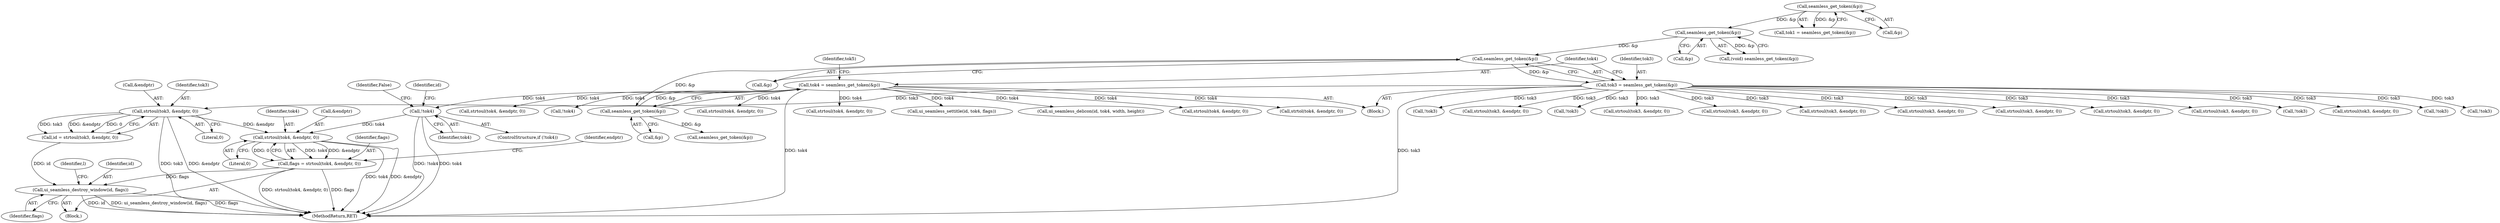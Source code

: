 digraph "0_rdesktop_4dca546d04321a610c1835010b5dad85163b65e1_14@pointer" {
"1000263" [label="(Call,strtoul(tok4, &endptr, 0))"];
"1000245" [label="(Call,!tok4)"];
"1000146" [label="(Call,tok4 = seamless_get_token(&p))"];
"1000148" [label="(Call,seamless_get_token(&p))"];
"1000143" [label="(Call,seamless_get_token(&p))"];
"1000138" [label="(Call,seamless_get_token(&p))"];
"1000133" [label="(Call,seamless_get_token(&p))"];
"1000251" [label="(Call,strtoul(tok3, &endptr, 0))"];
"1000141" [label="(Call,tok3 = seamless_get_token(&p))"];
"1000261" [label="(Call,flags = strtoul(tok4, &endptr, 0))"];
"1000273" [label="(Call,ui_seamless_destroy_window(id, flags))"];
"1000149" [label="(Call,&p)"];
"1000346" [label="(Call,strtoul(tok4, &endptr, 0))"];
"1000146" [label="(Call,tok4 = seamless_get_token(&p))"];
"1000142" [label="(Identifier,tok3)"];
"1000785" [label="(Call,!tok3)"];
"1000464" [label="(Call,strtoul(tok3, &endptr, 0))"];
"1000759" [label="(Call,!tok3)"];
"1000248" [label="(Identifier,False)"];
"1000251" [label="(Call,strtoul(tok3, &endptr, 0))"];
"1000244" [label="(ControlStructure,if (!tok4))"];
"1000249" [label="(Call,id = strtoul(tok3, &endptr, 0))"];
"1000660" [label="(Call,strtoul(tok3, &endptr, 0))"];
"1000148" [label="(Call,seamless_get_token(&p))"];
"1000261" [label="(Call,flags = strtoul(tok4, &endptr, 0))"];
"1000246" [label="(Identifier,tok4)"];
"1000144" [label="(Call,&p)"];
"1000153" [label="(Call,seamless_get_token(&p))"];
"1000263" [label="(Call,strtoul(tok4, &endptr, 0))"];
"1000147" [label="(Identifier,tok4)"];
"1000262" [label="(Identifier,flags)"];
"1000270" [label="(Identifier,endptr)"];
"1000290" [label="(Call,strtoul(tok3, &endptr, 0))"];
"1000608" [label="(Call,strtoul(tok3, &endptr, 0))"];
"1000267" [label="(Literal,0)"];
"1000701" [label="(Call,strtoul(tok3, &endptr, 0))"];
"1000243" [label="(Block,)"];
"1000253" [label="(Call,&endptr)"];
"1000264" [label="(Identifier,tok4)"];
"1000139" [label="(Call,&p)"];
"1000334" [label="(Call,strtoul(tok3, &endptr, 0))"];
"1000273" [label="(Call,ui_seamless_destroy_window(id, flags))"];
"1000245" [label="(Call,!tok4)"];
"1000143" [label="(Call,seamless_get_token(&p))"];
"1000136" [label="(Call,(void) seamless_get_token(&p))"];
"1000255" [label="(Literal,0)"];
"1000275" [label="(Identifier,flags)"];
"1000131" [label="(Call,tok1 = seamless_get_token(&p))"];
"1000274" [label="(Identifier,id)"];
"1000904" [label="(Identifier,l)"];
"1000682" [label="(Call,ui_seamless_settitle(id, tok4, flags))"];
"1000133" [label="(Call,seamless_get_token(&p))"];
"1000498" [label="(Call,ui_seamless_delicon(id, tok4, width, height))"];
"1000186" [label="(Call,strtoul(tok3, &endptr, 0))"];
"1000841" [label="(Call,strtoul(tok3, &endptr, 0))"];
"1000252" [label="(Identifier,tok3)"];
"1000886" [label="(Call,!tok3)"];
"1000250" [label="(Identifier,id)"];
"1000713" [label="(Call,strtoul(tok4, &endptr, 0))"];
"1000521" [label="(Call,strtoul(tok3, &endptr, 0))"];
"1000861" [label="(Call,!tok3)"];
"1000141" [label="(Call,tok3 = seamless_get_token(&p))"];
"1000104" [label="(Block,)"];
"1000152" [label="(Identifier,tok5)"];
"1000533" [label="(Call,strtol(tok4, &endptr, 0))"];
"1000134" [label="(Call,&p)"];
"1000265" [label="(Call,&endptr)"];
"1000198" [label="(Call,strtoul(tok4, &endptr, 0))"];
"1000809" [label="(Call,!tok3)"];
"1000138" [label="(Call,seamless_get_token(&p))"];
"1000284" [label="(Call,!tok4)"];
"1000620" [label="(Call,strtoul(tok4, &endptr, 0))"];
"1000907" [label="(MethodReturn,RET)"];
"1000263" -> "1000261"  [label="AST: "];
"1000263" -> "1000267"  [label="CFG: "];
"1000264" -> "1000263"  [label="AST: "];
"1000265" -> "1000263"  [label="AST: "];
"1000267" -> "1000263"  [label="AST: "];
"1000261" -> "1000263"  [label="CFG: "];
"1000263" -> "1000907"  [label="DDG: &endptr"];
"1000263" -> "1000907"  [label="DDG: tok4"];
"1000263" -> "1000261"  [label="DDG: tok4"];
"1000263" -> "1000261"  [label="DDG: &endptr"];
"1000263" -> "1000261"  [label="DDG: 0"];
"1000245" -> "1000263"  [label="DDG: tok4"];
"1000251" -> "1000263"  [label="DDG: &endptr"];
"1000245" -> "1000244"  [label="AST: "];
"1000245" -> "1000246"  [label="CFG: "];
"1000246" -> "1000245"  [label="AST: "];
"1000248" -> "1000245"  [label="CFG: "];
"1000250" -> "1000245"  [label="CFG: "];
"1000245" -> "1000907"  [label="DDG: !tok4"];
"1000245" -> "1000907"  [label="DDG: tok4"];
"1000146" -> "1000245"  [label="DDG: tok4"];
"1000146" -> "1000104"  [label="AST: "];
"1000146" -> "1000148"  [label="CFG: "];
"1000147" -> "1000146"  [label="AST: "];
"1000148" -> "1000146"  [label="AST: "];
"1000152" -> "1000146"  [label="CFG: "];
"1000146" -> "1000907"  [label="DDG: tok4"];
"1000148" -> "1000146"  [label="DDG: &p"];
"1000146" -> "1000198"  [label="DDG: tok4"];
"1000146" -> "1000284"  [label="DDG: tok4"];
"1000146" -> "1000346"  [label="DDG: tok4"];
"1000146" -> "1000498"  [label="DDG: tok4"];
"1000146" -> "1000533"  [label="DDG: tok4"];
"1000146" -> "1000620"  [label="DDG: tok4"];
"1000146" -> "1000682"  [label="DDG: tok4"];
"1000146" -> "1000713"  [label="DDG: tok4"];
"1000148" -> "1000149"  [label="CFG: "];
"1000149" -> "1000148"  [label="AST: "];
"1000143" -> "1000148"  [label="DDG: &p"];
"1000148" -> "1000153"  [label="DDG: &p"];
"1000143" -> "1000141"  [label="AST: "];
"1000143" -> "1000144"  [label="CFG: "];
"1000144" -> "1000143"  [label="AST: "];
"1000141" -> "1000143"  [label="CFG: "];
"1000143" -> "1000141"  [label="DDG: &p"];
"1000138" -> "1000143"  [label="DDG: &p"];
"1000138" -> "1000136"  [label="AST: "];
"1000138" -> "1000139"  [label="CFG: "];
"1000139" -> "1000138"  [label="AST: "];
"1000136" -> "1000138"  [label="CFG: "];
"1000138" -> "1000136"  [label="DDG: &p"];
"1000133" -> "1000138"  [label="DDG: &p"];
"1000133" -> "1000131"  [label="AST: "];
"1000133" -> "1000134"  [label="CFG: "];
"1000134" -> "1000133"  [label="AST: "];
"1000131" -> "1000133"  [label="CFG: "];
"1000133" -> "1000131"  [label="DDG: &p"];
"1000251" -> "1000249"  [label="AST: "];
"1000251" -> "1000255"  [label="CFG: "];
"1000252" -> "1000251"  [label="AST: "];
"1000253" -> "1000251"  [label="AST: "];
"1000255" -> "1000251"  [label="AST: "];
"1000249" -> "1000251"  [label="CFG: "];
"1000251" -> "1000907"  [label="DDG: &endptr"];
"1000251" -> "1000907"  [label="DDG: tok3"];
"1000251" -> "1000249"  [label="DDG: tok3"];
"1000251" -> "1000249"  [label="DDG: &endptr"];
"1000251" -> "1000249"  [label="DDG: 0"];
"1000141" -> "1000251"  [label="DDG: tok3"];
"1000141" -> "1000104"  [label="AST: "];
"1000142" -> "1000141"  [label="AST: "];
"1000147" -> "1000141"  [label="CFG: "];
"1000141" -> "1000907"  [label="DDG: tok3"];
"1000141" -> "1000186"  [label="DDG: tok3"];
"1000141" -> "1000290"  [label="DDG: tok3"];
"1000141" -> "1000334"  [label="DDG: tok3"];
"1000141" -> "1000464"  [label="DDG: tok3"];
"1000141" -> "1000521"  [label="DDG: tok3"];
"1000141" -> "1000608"  [label="DDG: tok3"];
"1000141" -> "1000660"  [label="DDG: tok3"];
"1000141" -> "1000701"  [label="DDG: tok3"];
"1000141" -> "1000759"  [label="DDG: tok3"];
"1000141" -> "1000785"  [label="DDG: tok3"];
"1000141" -> "1000809"  [label="DDG: tok3"];
"1000141" -> "1000841"  [label="DDG: tok3"];
"1000141" -> "1000861"  [label="DDG: tok3"];
"1000141" -> "1000886"  [label="DDG: tok3"];
"1000261" -> "1000243"  [label="AST: "];
"1000262" -> "1000261"  [label="AST: "];
"1000270" -> "1000261"  [label="CFG: "];
"1000261" -> "1000907"  [label="DDG: strtoul(tok4, &endptr, 0)"];
"1000261" -> "1000907"  [label="DDG: flags"];
"1000261" -> "1000273"  [label="DDG: flags"];
"1000273" -> "1000243"  [label="AST: "];
"1000273" -> "1000275"  [label="CFG: "];
"1000274" -> "1000273"  [label="AST: "];
"1000275" -> "1000273"  [label="AST: "];
"1000904" -> "1000273"  [label="CFG: "];
"1000273" -> "1000907"  [label="DDG: flags"];
"1000273" -> "1000907"  [label="DDG: id"];
"1000273" -> "1000907"  [label="DDG: ui_seamless_destroy_window(id, flags)"];
"1000249" -> "1000273"  [label="DDG: id"];
}
